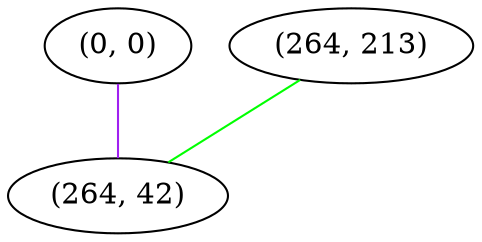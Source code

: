 graph "" {
"(0, 0)";
"(264, 213)";
"(264, 42)";
"(0, 0)" -- "(264, 42)"  [color=purple, key=0, weight=4];
"(264, 213)" -- "(264, 42)"  [color=green, key=0, weight=2];
}
